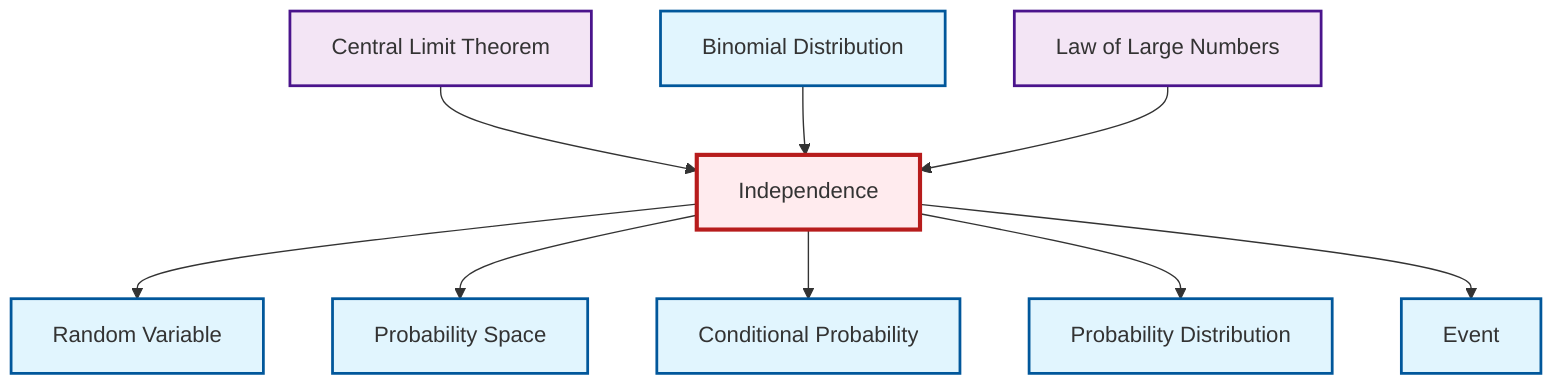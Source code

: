 graph TD
    classDef definition fill:#e1f5fe,stroke:#01579b,stroke-width:2px
    classDef theorem fill:#f3e5f5,stroke:#4a148c,stroke-width:2px
    classDef axiom fill:#fff3e0,stroke:#e65100,stroke-width:2px
    classDef example fill:#e8f5e9,stroke:#1b5e20,stroke-width:2px
    classDef current fill:#ffebee,stroke:#b71c1c,stroke-width:3px
    def-probability-distribution["Probability Distribution"]:::definition
    def-conditional-probability["Conditional Probability"]:::definition
    def-binomial-distribution["Binomial Distribution"]:::definition
    thm-central-limit["Central Limit Theorem"]:::theorem
    thm-law-of-large-numbers["Law of Large Numbers"]:::theorem
    def-independence["Independence"]:::definition
    def-probability-space["Probability Space"]:::definition
    def-event["Event"]:::definition
    def-random-variable["Random Variable"]:::definition
    def-independence --> def-random-variable
    def-independence --> def-probability-space
    thm-central-limit --> def-independence
    def-binomial-distribution --> def-independence
    thm-law-of-large-numbers --> def-independence
    def-independence --> def-conditional-probability
    def-independence --> def-probability-distribution
    def-independence --> def-event
    class def-independence current